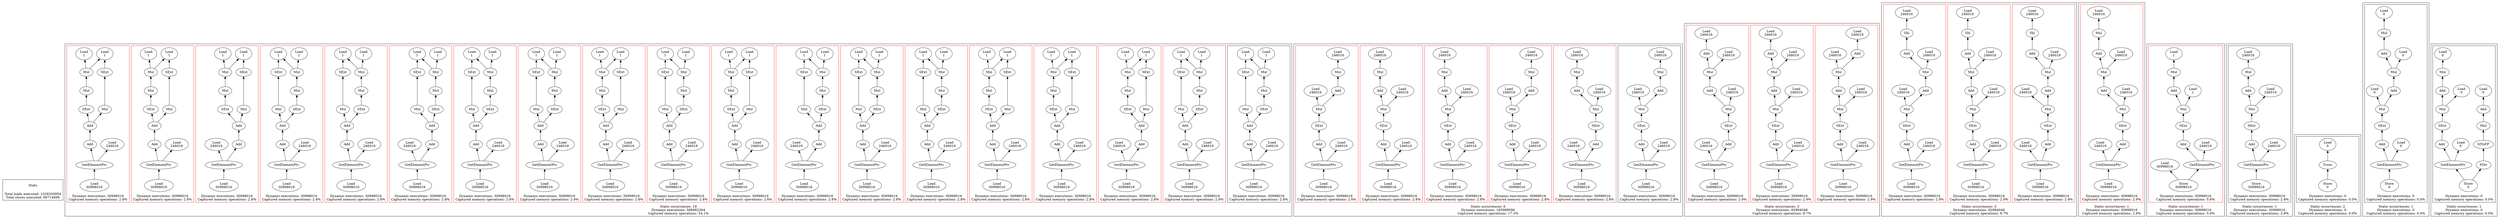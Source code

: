 strict digraph {
rankdir=BT
subgraph {
Stats [shape=plaintext]
cluster=true
label="Total loads executed: 1029330954\nTotal stores executed: 66714666"
}
subgraph {
subgraph {
"0_0_515" [label="Mul"]
"0_0_457" [label="SExt"]
"0_0_515" -> "0_0_457"
"0_0_625" [label="GetElementPtr"]
"0_0_624" [label="Add"]
"0_0_625" -> "0_0_624"
"0_0_474" [label="Mul"]
"0_0_436" [label="Mul"]
"0_0_474" -> "0_0_436"
"0_0_514" [label="Load\n246016"]
"0_0_625" -> "0_0_514"
{
rank=min
"0_0_626" [label="Load\n30998016"]
}
"0_0_626" -> "0_0_625"
"0_0_426" [label="Load\n1"]
"0_0_436" -> "0_0_426"
"0_0_516" [label="Add"]
"0_0_624" -> "0_0_516"
"0_0_483" [label="SExt"]
"0_0_483" -> "0_0_474"
"0_0_457" -> "0_0_426"
"0_0_516" -> "0_0_515"
"0_0_516" -> "0_0_483"
"0_0_423" [label="Load\n1"]
"0_0_436" -> "0_0_423"
cluster=true
label="Dynamic executions: 30998016\nCaptured memory operations: 2.8%"
}
subgraph {
"0_1_630" [label="Add"]
"0_1_524" [label="Add"]
"0_1_630" -> "0_1_524"
"0_1_523" [label="Mul"]
"0_1_458" [label="SExt"]
"0_1_523" -> "0_1_458"
"0_1_476" [label="Mul"]
"0_1_437" [label="Mul"]
"0_1_476" -> "0_1_437"
"0_1_486" [label="SExt"]
"0_1_524" -> "0_1_486"
"0_1_631" [label="GetElementPtr"]
"0_1_514" [label="Load\n246016"]
"0_1_631" -> "0_1_514"
"0_1_426" [label="Load\n1"]
"0_1_458" -> "0_1_426"
"0_1_631" -> "0_1_630"
"0_1_486" -> "0_1_476"
"0_1_423" [label="Load\n1"]
"0_1_437" -> "0_1_423"
{
rank=min
"0_1_632" [label="Load\n30998016"]
}
"0_1_632" -> "0_1_631"
"0_1_524" -> "0_1_523"
"0_1_437" -> "0_1_426"
cluster=true
label="Dynamic executions: 30998016\nCaptured memory operations: 2.8%"
color=red
}
subgraph {
"0_2_484" [label="SExt"]
"0_2_476" [label="Mul"]
"0_2_484" -> "0_2_476"
"0_2_640" [label="GetElementPtr"]
"0_2_514" [label="Load\n246016"]
"0_2_640" -> "0_2_514"
"0_2_515" [label="Mul"]
"0_2_457" [label="SExt"]
"0_2_515" -> "0_2_457"
"0_2_437" [label="Mul"]
"0_2_476" -> "0_2_437"
"0_2_639" [label="Add"]
"0_2_531" [label="Add"]
"0_2_639" -> "0_2_531"
"0_2_426" [label="Load\n1"]
"0_2_457" -> "0_2_426"
{
rank=min
"0_2_641" [label="Load\n30998016"]
}
"0_2_641" -> "0_2_640"
"0_2_531" -> "0_2_484"
"0_2_423" [label="Load\n1"]
"0_2_437" -> "0_2_423"
"0_2_640" -> "0_2_639"
"0_2_437" -> "0_2_426"
"0_2_531" -> "0_2_515"
cluster=true
label="Dynamic executions: 30998016\nCaptured memory operations: 2.8%"
color=red
}
subgraph {
"0_3_487" [label="SExt"]
"0_3_474" [label="Mul"]
"0_3_487" -> "0_3_474"
"0_3_540" [label="Add"]
"0_3_523" [label="Mul"]
"0_3_540" -> "0_3_523"
"0_3_646" [label="Add"]
"0_3_646" -> "0_3_540"
"0_3_458" [label="SExt"]
"0_3_523" -> "0_3_458"
"0_3_436" [label="Mul"]
"0_3_474" -> "0_3_436"
"0_3_647" [label="GetElementPtr"]
"0_3_514" [label="Load\n246016"]
"0_3_647" -> "0_3_514"
"0_3_426" [label="Load\n1"]
"0_3_458" -> "0_3_426"
"0_3_436" -> "0_3_426"
"0_3_423" [label="Load\n1"]
"0_3_436" -> "0_3_423"
"0_3_540" -> "0_3_487"
"0_3_647" -> "0_3_646"
{
rank=min
"0_3_648" [label="Load\n30998016"]
}
"0_3_648" -> "0_3_647"
cluster=true
label="Dynamic executions: 30998016\nCaptured memory operations: 2.8%"
color=red
}
subgraph {
"0_4_543" [label="Add"]
"0_4_480" [label="SExt"]
"0_4_543" -> "0_4_480"
"0_4_456" [label="SExt"]
"0_4_426" [label="Load\n1"]
"0_4_456" -> "0_4_426"
"0_4_474" [label="Mul"]
"0_4_436" [label="Mul"]
"0_4_474" -> "0_4_436"
"0_4_436" -> "0_4_426"
{
rank=min
"0_4_651" [label="Load\n30998016"]
}
"0_4_650" [label="GetElementPtr"]
"0_4_651" -> "0_4_650"
"0_4_649" [label="Add"]
"0_4_649" -> "0_4_543"
"0_4_542" [label="Mul"]
"0_4_543" -> "0_4_542"
"0_4_514" [label="Load\n246016"]
"0_4_650" -> "0_4_514"
"0_4_423" [label="Load\n1"]
"0_4_436" -> "0_4_423"
"0_4_542" -> "0_4_456"
"0_4_650" -> "0_4_649"
"0_4_480" -> "0_4_474"
cluster=true
label="Dynamic executions: 30998016\nCaptured memory operations: 2.8%"
color=red
}
subgraph {
"0_5_544" [label="Add"]
"0_5_523" [label="Mul"]
"0_5_544" -> "0_5_523"
"0_5_654" [label="GetElementPtr"]
"0_5_653" [label="Add"]
"0_5_654" -> "0_5_653"
"0_5_458" [label="SExt"]
"0_5_523" -> "0_5_458"
"0_5_479" [label="Mul"]
"0_5_441" [label="Mul"]
"0_5_479" -> "0_5_441"
"0_5_426" [label="Load\n1"]
"0_5_458" -> "0_5_426"
"0_5_488" [label="SExt"]
"0_5_544" -> "0_5_488"
"0_5_514" [label="Load\n246016"]
"0_5_654" -> "0_5_514"
{
rank=min
"0_5_655" [label="Load\n30998016"]
}
"0_5_655" -> "0_5_654"
"0_5_441" -> "0_5_426"
"0_5_653" -> "0_5_544"
"0_5_488" -> "0_5_479"
"0_5_423" [label="Load\n1"]
"0_5_441" -> "0_5_423"
cluster=true
label="Dynamic executions: 30998016\nCaptured memory operations: 2.8%"
color=red
}
subgraph {
"0_6_545" [label="Add"]
"0_6_542" [label="Mul"]
"0_6_545" -> "0_6_542"
"0_6_456" [label="SExt"]
"0_6_426" [label="Load\n1"]
"0_6_456" -> "0_6_426"
"0_6_481" [label="SExt"]
"0_6_545" -> "0_6_481"
"0_6_657" [label="Add"]
"0_6_657" -> "0_6_545"
"0_6_658" [label="GetElementPtr"]
"0_6_658" -> "0_6_657"
"0_6_479" [label="Mul"]
"0_6_481" -> "0_6_479"
"0_6_441" [label="Mul"]
"0_6_479" -> "0_6_441"
{
rank=min
"0_6_659" [label="Load\n30998016"]
}
"0_6_659" -> "0_6_658"
"0_6_441" -> "0_6_426"
"0_6_542" -> "0_6_456"
"0_6_514" [label="Load\n246016"]
"0_6_658" -> "0_6_514"
"0_6_423" [label="Load\n1"]
"0_6_441" -> "0_6_423"
cluster=true
label="Dynamic executions: 30998016\nCaptured memory operations: 2.8%"
color=red
}
subgraph {
"0_7_666" [label="GetElementPtr"]
"0_7_514" [label="Load\n246016"]
"0_7_666" -> "0_7_514"
"0_7_523" [label="Mul"]
"0_7_458" [label="SExt"]
"0_7_523" -> "0_7_458"
"0_7_476" [label="Mul"]
"0_7_437" [label="Mul"]
"0_7_476" -> "0_7_437"
"0_7_524" [label="Add"]
"0_7_486" [label="SExt"]
"0_7_524" -> "0_7_486"
"0_7_665" [label="Add"]
"0_7_665" -> "0_7_524"
"0_7_426" [label="Load\n1"]
"0_7_458" -> "0_7_426"
{
rank=min
"0_7_667" [label="Load\n30998016"]
}
"0_7_667" -> "0_7_666"
"0_7_486" -> "0_7_476"
"0_7_423" [label="Load\n1"]
"0_7_437" -> "0_7_423"
"0_7_524" -> "0_7_523"
"0_7_437" -> "0_7_426"
"0_7_666" -> "0_7_665"
cluster=true
label="Dynamic executions: 30998016\nCaptured memory operations: 2.8%"
color=red
}
subgraph {
"0_8_482" [label="SExt"]
"0_8_476" [label="Mul"]
"0_8_482" -> "0_8_476"
"0_8_456" [label="SExt"]
"0_8_426" [label="Load\n1"]
"0_8_456" -> "0_8_426"
"0_8_551" [label="Add"]
"0_8_551" -> "0_8_482"
"0_8_437" [label="Mul"]
"0_8_476" -> "0_8_437"
"0_8_669" [label="GetElementPtr"]
"0_8_668" [label="Add"]
"0_8_669" -> "0_8_668"
"0_8_514" [label="Load\n246016"]
"0_8_669" -> "0_8_514"
"0_8_668" -> "0_8_551"
"0_8_423" [label="Load\n1"]
"0_8_437" -> "0_8_423"
"0_8_542" [label="Mul"]
"0_8_542" -> "0_8_456"
{
rank=min
"0_8_670" [label="Load\n30998016"]
}
"0_8_670" -> "0_8_669"
"0_8_551" -> "0_8_542"
"0_8_437" -> "0_8_426"
cluster=true
label="Dynamic executions: 30998016\nCaptured memory operations: 2.8%"
color=red
}
subgraph {
"0_9_673" [label="Add"]
"0_9_524" [label="Add"]
"0_9_673" -> "0_9_524"
"0_9_523" [label="Mul"]
"0_9_458" [label="SExt"]
"0_9_523" -> "0_9_458"
"0_9_476" [label="Mul"]
"0_9_437" [label="Mul"]
"0_9_476" -> "0_9_437"
"0_9_486" [label="SExt"]
"0_9_524" -> "0_9_486"
{
rank=min
"0_9_675" [label="Load\n30998016"]
}
"0_9_674" [label="GetElementPtr"]
"0_9_675" -> "0_9_674"
"0_9_514" [label="Load\n246016"]
"0_9_674" -> "0_9_514"
"0_9_426" [label="Load\n1"]
"0_9_458" -> "0_9_426"
"0_9_674" -> "0_9_673"
"0_9_486" -> "0_9_476"
"0_9_423" [label="Load\n1"]
"0_9_437" -> "0_9_423"
"0_9_524" -> "0_9_523"
"0_9_437" -> "0_9_426"
cluster=true
label="Dynamic executions: 30998016\nCaptured memory operations: 2.8%"
color=red
}
subgraph {
"0_10_482" [label="SExt"]
"0_10_476" [label="Mul"]
"0_10_482" -> "0_10_476"
"0_10_456" [label="SExt"]
"0_10_426" [label="Load\n1"]
"0_10_456" -> "0_10_426"
"0_10_551" [label="Add"]
"0_10_551" -> "0_10_482"
"0_10_677" [label="Add"]
"0_10_677" -> "0_10_551"
"0_10_437" [label="Mul"]
"0_10_476" -> "0_10_437"
{
rank=min
"0_10_679" [label="Load\n30998016"]
}
"0_10_678" [label="GetElementPtr"]
"0_10_679" -> "0_10_678"
"0_10_678" -> "0_10_677"
"0_10_423" [label="Load\n1"]
"0_10_437" -> "0_10_423"
"0_10_514" [label="Load\n246016"]
"0_10_678" -> "0_10_514"
"0_10_542" [label="Mul"]
"0_10_542" -> "0_10_456"
"0_10_551" -> "0_10_542"
"0_10_437" -> "0_10_426"
cluster=true
label="Dynamic executions: 30998016\nCaptured memory operations: 2.8%"
color=red
}
subgraph {
"0_11_515" [label="Mul"]
"0_11_457" [label="SExt"]
"0_11_515" -> "0_11_457"
"0_11_474" [label="Mul"]
"0_11_436" [label="Mul"]
"0_11_474" -> "0_11_436"
"0_11_685" [label="Add"]
"0_11_516" [label="Add"]
"0_11_685" -> "0_11_516"
"0_11_426" [label="Load\n1"]
"0_11_436" -> "0_11_426"
"0_11_483" [label="SExt"]
"0_11_483" -> "0_11_474"
"0_11_457" -> "0_11_426"
"0_11_516" -> "0_11_515"
"0_11_516" -> "0_11_483"
{
rank=min
"0_11_687" [label="Load\n30998016"]
}
"0_11_686" [label="GetElementPtr"]
"0_11_687" -> "0_11_686"
"0_11_423" [label="Load\n1"]
"0_11_436" -> "0_11_423"
"0_11_514" [label="Load\n246016"]
"0_11_686" -> "0_11_514"
"0_11_686" -> "0_11_685"
cluster=true
label="Dynamic executions: 30998016\nCaptured memory operations: 2.8%"
color=red
}
subgraph {
"0_12_689" [label="GetElementPtr"]
"0_12_688" [label="Add"]
"0_12_689" -> "0_12_688"
"0_12_515" [label="Mul"]
"0_12_457" [label="SExt"]
"0_12_515" -> "0_12_457"
"0_12_558" [label="Add"]
"0_12_688" -> "0_12_558"
"0_12_514" [label="Load\n246016"]
"0_12_689" -> "0_12_514"
{
rank=min
"0_12_690" [label="Load\n30998016"]
}
"0_12_690" -> "0_12_689"
"0_12_479" [label="Mul"]
"0_12_441" [label="Mul"]
"0_12_479" -> "0_12_441"
"0_12_485" [label="SExt"]
"0_12_485" -> "0_12_479"
"0_12_558" -> "0_12_515"
"0_12_558" -> "0_12_485"
"0_12_426" [label="Load\n1"]
"0_12_457" -> "0_12_426"
"0_12_441" -> "0_12_426"
"0_12_423" [label="Load\n1"]
"0_12_441" -> "0_12_423"
cluster=true
label="Dynamic executions: 30998016\nCaptured memory operations: 2.8%"
color=red
}
subgraph {
"0_13_515" [label="Mul"]
"0_13_457" [label="SExt"]
"0_13_515" -> "0_13_457"
{
rank=min
"0_13_694" [label="Load\n30998016"]
}
"0_13_693" [label="GetElementPtr"]
"0_13_694" -> "0_13_693"
"0_13_474" [label="Mul"]
"0_13_436" [label="Mul"]
"0_13_474" -> "0_13_436"
"0_13_426" [label="Load\n1"]
"0_13_436" -> "0_13_426"
"0_13_514" [label="Load\n246016"]
"0_13_693" -> "0_13_514"
"0_13_483" [label="SExt"]
"0_13_483" -> "0_13_474"
"0_13_457" -> "0_13_426"
"0_13_516" [label="Add"]
"0_13_516" -> "0_13_515"
"0_13_516" -> "0_13_483"
"0_13_423" [label="Load\n1"]
"0_13_436" -> "0_13_423"
"0_13_692" [label="Add"]
"0_13_692" -> "0_13_516"
"0_13_693" -> "0_13_692"
cluster=true
label="Dynamic executions: 30998016\nCaptured memory operations: 2.8%"
color=red
}
subgraph {
"0_14_515" [label="Mul"]
"0_14_457" [label="SExt"]
"0_14_515" -> "0_14_457"
"0_14_696" [label="Add"]
"0_14_558" [label="Add"]
"0_14_696" -> "0_14_558"
{
rank=min
"0_14_698" [label="Load\n30998016"]
}
"0_14_697" [label="GetElementPtr"]
"0_14_698" -> "0_14_697"
"0_14_514" [label="Load\n246016"]
"0_14_697" -> "0_14_514"
"0_14_479" [label="Mul"]
"0_14_441" [label="Mul"]
"0_14_479" -> "0_14_441"
"0_14_485" [label="SExt"]
"0_14_485" -> "0_14_479"
"0_14_558" -> "0_14_515"
"0_14_558" -> "0_14_485"
"0_14_426" [label="Load\n1"]
"0_14_457" -> "0_14_426"
"0_14_441" -> "0_14_426"
"0_14_423" [label="Load\n1"]
"0_14_441" -> "0_14_423"
"0_14_697" -> "0_14_696"
cluster=true
label="Dynamic executions: 30998016\nCaptured memory operations: 2.8%"
color=red
}
subgraph {
"0_15_515" [label="Mul"]
"0_15_457" [label="SExt"]
"0_15_515" -> "0_15_457"
{
rank=min
"0_15_706" [label="Load\n30998016"]
}
"0_15_705" [label="GetElementPtr"]
"0_15_706" -> "0_15_705"
"0_15_479" [label="Mul"]
"0_15_441" [label="Mul"]
"0_15_479" -> "0_15_441"
"0_15_558" [label="Add"]
"0_15_558" -> "0_15_515"
"0_15_704" [label="Add"]
"0_15_705" -> "0_15_704"
"0_15_485" [label="SExt"]
"0_15_485" -> "0_15_479"
"0_15_558" -> "0_15_485"
"0_15_426" [label="Load\n1"]
"0_15_457" -> "0_15_426"
"0_15_441" -> "0_15_426"
"0_15_514" [label="Load\n246016"]
"0_15_705" -> "0_15_514"
"0_15_704" -> "0_15_558"
"0_15_423" [label="Load\n1"]
"0_15_441" -> "0_15_423"
cluster=true
label="Dynamic executions: 30998016\nCaptured memory operations: 2.8%"
color=red
}
subgraph {
"0_16_482" [label="SExt"]
"0_16_476" [label="Mul"]
"0_16_482" -> "0_16_476"
"0_16_456" [label="SExt"]
"0_16_426" [label="Load\n1"]
"0_16_456" -> "0_16_426"
"0_16_551" [label="Add"]
"0_16_551" -> "0_16_482"
"0_16_437" [label="Mul"]
"0_16_476" -> "0_16_437"
"0_16_712" [label="GetElementPtr"]
"0_16_514" [label="Load\n246016"]
"0_16_712" -> "0_16_514"
{
rank=min
"0_16_713" [label="Load\n30998016"]
}
"0_16_713" -> "0_16_712"
"0_16_711" [label="Add"]
"0_16_712" -> "0_16_711"
"0_16_711" -> "0_16_551"
"0_16_423" [label="Load\n1"]
"0_16_437" -> "0_16_423"
"0_16_542" [label="Mul"]
"0_16_542" -> "0_16_456"
"0_16_551" -> "0_16_542"
"0_16_437" -> "0_16_426"
cluster=true
label="Dynamic executions: 30998016\nCaptured memory operations: 2.8%"
color=red
}
subgraph {
"0_17_484" [label="SExt"]
"0_17_476" [label="Mul"]
"0_17_484" -> "0_17_476"
"0_17_515" [label="Mul"]
"0_17_457" [label="SExt"]
"0_17_515" -> "0_17_457"
"0_17_437" [label="Mul"]
"0_17_476" -> "0_17_437"
"0_17_718" [label="Add"]
"0_17_531" [label="Add"]
"0_17_718" -> "0_17_531"
"0_17_719" [label="GetElementPtr"]
"0_17_514" [label="Load\n246016"]
"0_17_719" -> "0_17_514"
{
rank=min
"0_17_720" [label="Load\n30998016"]
}
"0_17_720" -> "0_17_719"
"0_17_426" [label="Load\n1"]
"0_17_457" -> "0_17_426"
"0_17_531" -> "0_17_484"
"0_17_423" [label="Load\n1"]
"0_17_437" -> "0_17_423"
"0_17_719" -> "0_17_718"
"0_17_437" -> "0_17_426"
"0_17_531" -> "0_17_515"
cluster=true
label="Dynamic executions: 30998016\nCaptured memory operations: 2.8%"
color=red
}
subgraph {
"0_18_484" [label="SExt"]
"0_18_476" [label="Mul"]
"0_18_484" -> "0_18_476"
"0_18_515" [label="Mul"]
"0_18_457" [label="SExt"]
"0_18_515" -> "0_18_457"
"0_18_437" [label="Mul"]
"0_18_476" -> "0_18_437"
"0_18_426" [label="Load\n1"]
"0_18_457" -> "0_18_426"
"0_18_531" [label="Add"]
"0_18_531" -> "0_18_484"
"0_18_423" [label="Load\n1"]
"0_18_437" -> "0_18_423"
"0_18_729" [label="Add"]
"0_18_729" -> "0_18_531"
{
rank=min
"0_18_731" [label="Load\n30998016"]
}
"0_18_730" [label="GetElementPtr"]
"0_18_731" -> "0_18_730"
"0_18_730" -> "0_18_729"
"0_18_514" [label="Load\n246016"]
"0_18_730" -> "0_18_514"
"0_18_437" -> "0_18_426"
"0_18_531" -> "0_18_515"
cluster=true
label="Dynamic executions: 30998016\nCaptured memory operations: 2.8%"
color=red
}
cluster=true
label="Static occurrences: 19\nDynamic executions: 588962304\nCaptured memory operations: 54.1%"
}
subgraph {
subgraph {
"1_0_513" [label="Mul"]
"1_0_509" [label="Load\n246016"]
"1_0_513" -> "1_0_509"
"1_0_621" [label="Add"]
"1_0_605" [label="SExt"]
"1_0_621" -> "1_0_605"
"1_0_622" [label="GetElementPtr"]
"1_0_506" [label="Load\n246016"]
"1_0_622" -> "1_0_506"
"1_0_510" [label="Mul"]
"1_0_508" [label="Load\n246016"]
"1_0_510" -> "1_0_508"
"1_0_605" -> "1_0_513"
{
rank=min
"1_0_623" [label="Load\n30998016"]
}
"1_0_623" -> "1_0_622"
"1_0_512" [label="Add"]
"1_0_512" -> "1_0_510"
"1_0_622" -> "1_0_621"
"1_0_513" -> "1_0_512"
cluster=true
label="Dynamic executions: 30998016\nCaptured memory operations: 2.8%"
}
subgraph {
"1_1_644" [label="GetElementPtr"]
"1_1_532" [label="Load\n246016"]
"1_1_644" -> "1_1_532"
"1_1_539" [label="Mul"]
"1_1_538" [label="Add"]
"1_1_539" -> "1_1_538"
"1_1_536" [label="Mul"]
"1_1_534" [label="Load\n246016"]
"1_1_536" -> "1_1_534"
"1_1_535" [label="Load\n246016"]
"1_1_539" -> "1_1_535"
"1_1_643" [label="Add"]
"1_1_644" -> "1_1_643"
"1_1_538" -> "1_1_536"
{
rank=min
"1_1_645" [label="Load\n30998016"]
}
"1_1_645" -> "1_1_644"
"1_1_608" [label="SExt"]
"1_1_608" -> "1_1_539"
"1_1_643" -> "1_1_608"
cluster=true
label="Dynamic executions: 30998016\nCaptured memory operations: 2.8%"
color=red
}
subgraph {
"1_2_563" [label="Mul"]
"1_2_561" [label="Load\n246016"]
"1_2_563" -> "1_2_561"
"1_2_566" [label="Mul"]
"1_2_562" [label="Load\n246016"]
"1_2_566" -> "1_2_562"
"1_2_565" [label="Add"]
"1_2_565" -> "1_2_563"
"1_2_611" [label="SExt"]
"1_2_611" -> "1_2_566"
"1_2_702" [label="GetElementPtr"]
"1_2_701" [label="Add"]
"1_2_702" -> "1_2_701"
"1_2_566" -> "1_2_565"
"1_2_701" -> "1_2_611"
"1_2_559" [label="Load\n246016"]
"1_2_702" -> "1_2_559"
{
rank=min
"1_2_703" [label="Load\n30998016"]
}
"1_2_703" -> "1_2_702"
cluster=true
label="Dynamic executions: 30998016\nCaptured memory operations: 2.8%"
color=red
}
subgraph {
{
rank=min
"1_3_724" [label="Load\n30998016"]
}
"1_3_723" [label="GetElementPtr"]
"1_3_724" -> "1_3_723"
"1_3_581" [label="Mul"]
"1_3_579" [label="Load\n246016"]
"1_3_581" -> "1_3_579"
"1_3_583" [label="Add"]
"1_3_583" -> "1_3_581"
"1_3_722" [label="Add"]
"1_3_614" [label="SExt"]
"1_3_722" -> "1_3_614"
"1_3_723" -> "1_3_722"
"1_3_584" [label="Mul"]
"1_3_584" -> "1_3_583"
"1_3_580" [label="Load\n246016"]
"1_3_584" -> "1_3_580"
"1_3_578" [label="Load\n246016"]
"1_3_723" -> "1_3_578"
"1_3_614" -> "1_3_584"
cluster=true
label="Dynamic executions: 30998016\nCaptured memory operations: 2.8%"
color=red
}
subgraph {
"1_4_735" [label="GetElementPtr"]
"1_4_734" [label="Add"]
"1_4_735" -> "1_4_734"
{
rank=min
"1_4_736" [label="Load\n30998016"]
}
"1_4_736" -> "1_4_735"
"1_4_597" [label="Mul"]
"1_4_596" [label="Add"]
"1_4_597" -> "1_4_596"
"1_4_591" [label="Load\n246016"]
"1_4_735" -> "1_4_591"
"1_4_616" [label="SExt"]
"1_4_616" -> "1_4_597"
"1_4_593" [label="Load\n246016"]
"1_4_597" -> "1_4_593"
"1_4_734" -> "1_4_616"
"1_4_594" [label="Mul"]
"1_4_596" -> "1_4_594"
"1_4_592" [label="Load\n246016"]
"1_4_594" -> "1_4_592"
cluster=true
label="Dynamic executions: 30998016\nCaptured memory operations: 2.8%"
color=red
}
subgraph {
"1_5_766" [label="Mul"]
"1_5_762" [label="Load\n246016"]
"1_5_766" -> "1_5_762"
"1_5_765" [label="Add"]
"1_5_763" [label="Mul"]
"1_5_765" -> "1_5_763"
{
rank=min
"1_5_777" [label="Load\n30998016"]
}
"1_5_776" [label="GetElementPtr"]
"1_5_777" -> "1_5_776"
"1_5_761" [label="Load\n246016"]
"1_5_763" -> "1_5_761"
"1_5_771" [label="SExt"]
"1_5_771" -> "1_5_766"
"1_5_766" -> "1_5_765"
"1_5_775" [label="Add"]
"1_5_776" -> "1_5_775"
"1_5_760" [label="Load\n246016"]
"1_5_776" -> "1_5_760"
"1_5_775" -> "1_5_771"
cluster=true
label="Dynamic executions: 30998016\nCaptured memory operations: 2.8%"
color=red
}
cluster=true
label="Static occurrences: 6\nDynamic executions: 185988096\nCaptured memory operations: 17.3%"
}
subgraph {
subgraph {
"2_0_518" [label="Mul"]
"2_0_508" [label="Load\n246016"]
"2_0_518" -> "2_0_508"
"2_0_517" [label="Add"]
"2_0_518" -> "2_0_517"
"2_0_520" [label="Add"]
"2_0_520" -> "2_0_518"
"2_0_521" [label="Mul"]
"2_0_509" [label="Load\n246016"]
"2_0_521" -> "2_0_509"
"2_0_606" [label="SExt"]
"2_0_606" -> "2_0_521"
{
rank=min
"2_0_629" [label="Load\n30998016"]
}
"2_0_628" [label="GetElementPtr"]
"2_0_629" -> "2_0_628"
"2_0_521" -> "2_0_520"
"2_0_627" [label="Add"]
"2_0_627" -> "2_0_606"
"2_0_507" [label="Load\n246016"]
"2_0_517" -> "2_0_507"
"2_0_506" [label="Load\n246016"]
"2_0_628" -> "2_0_506"
"2_0_628" -> "2_0_627"
cluster=true
label="Dynamic executions: 30998016\nCaptured memory operations: 2.9%"
color=red
}
subgraph {
"2_1_609" [label="SExt"]
"2_1_550" [label="Mul"]
"2_1_609" -> "2_1_550"
"2_1_663" [label="GetElementPtr"]
"2_1_662" [label="Add"]
"2_1_663" -> "2_1_662"
{
rank=min
"2_1_664" [label="Load\n30998016"]
}
"2_1_664" -> "2_1_663"
"2_1_662" -> "2_1_609"
"2_1_549" [label="Add"]
"2_1_550" -> "2_1_549"
"2_1_547" [label="Mul"]
"2_1_546" [label="Add"]
"2_1_547" -> "2_1_546"
"2_1_549" -> "2_1_547"
"2_1_532" [label="Load\n246016"]
"2_1_663" -> "2_1_532"
"2_1_534" [label="Load\n246016"]
"2_1_547" -> "2_1_534"
"2_1_535" [label="Load\n246016"]
"2_1_550" -> "2_1_535"
"2_1_533" [label="Load\n246016"]
"2_1_546" -> "2_1_533"
cluster=true
label="Dynamic executions: 30998016\nCaptured memory operations: 2.9%"
color=red
}
subgraph {
"2_2_709" [label="GetElementPtr"]
"2_2_559" [label="Load\n246016"]
"2_2_709" -> "2_2_559"
"2_2_708" [label="Add"]
"2_2_709" -> "2_2_708"
"2_2_568" [label="Mul"]
"2_2_567" [label="Add"]
"2_2_568" -> "2_2_567"
"2_2_561" [label="Load\n246016"]
"2_2_568" -> "2_2_561"
{
rank=min
"2_2_710" [label="Load\n30998016"]
}
"2_2_710" -> "2_2_709"
"2_2_571" [label="Mul"]
"2_2_570" [label="Add"]
"2_2_571" -> "2_2_570"
"2_2_560" [label="Load\n246016"]
"2_2_567" -> "2_2_560"
"2_2_612" [label="SExt"]
"2_2_612" -> "2_2_571"
"2_2_562" [label="Load\n246016"]
"2_2_571" -> "2_2_562"
"2_2_570" -> "2_2_568"
"2_2_708" -> "2_2_612"
cluster=true
label="Dynamic executions: 30998016\nCaptured memory operations: 2.9%"
color=red
}
cluster=true
label="Static occurrences: 3\nDynamic executions: 92994048\nCaptured memory operations: 8.7%"
}
subgraph {
subgraph {
"3_0_526" [label="Add"]
"3_0_525" [label="Shl"]
"3_0_526" -> "3_0_525"
"3_0_636" [label="GetElementPtr"]
"3_0_506" [label="Load\n246016"]
"3_0_636" -> "3_0_506"
"3_0_607" [label="SExt"]
"3_0_530" [label="Mul"]
"3_0_607" -> "3_0_530"
"3_0_527" [label="Mul"]
"3_0_508" [label="Load\n246016"]
"3_0_527" -> "3_0_508"
"3_0_509" [label="Load\n246016"]
"3_0_530" -> "3_0_509"
"3_0_527" -> "3_0_526"
"3_0_529" [label="Add"]
"3_0_530" -> "3_0_529"
{
rank=min
"3_0_637" [label="Load\n30998016"]
}
"3_0_637" -> "3_0_636"
"3_0_635" [label="Add"]
"3_0_635" -> "3_0_607"
"3_0_507" [label="Load\n246016"]
"3_0_525" -> "3_0_507"
"3_0_636" -> "3_0_635"
"3_0_529" -> "3_0_527"
cluster=true
label="Dynamic executions: 30998016\nCaptured memory operations: 2.9%"
color=red
}
subgraph {
"3_1_554" [label="Mul"]
"3_1_553" [label="Add"]
"3_1_554" -> "3_1_553"
"3_1_682" [label="Add"]
"3_1_610" [label="SExt"]
"3_1_682" -> "3_1_610"
"3_1_552" [label="Shl"]
"3_1_553" -> "3_1_552"
"3_1_557" [label="Mul"]
"3_1_556" [label="Add"]
"3_1_557" -> "3_1_556"
"3_1_610" -> "3_1_557"
{
rank=min
"3_1_684" [label="Load\n30998016"]
}
"3_1_683" [label="GetElementPtr"]
"3_1_684" -> "3_1_683"
"3_1_534" [label="Load\n246016"]
"3_1_554" -> "3_1_534"
"3_1_535" [label="Load\n246016"]
"3_1_557" -> "3_1_535"
"3_1_532" [label="Load\n246016"]
"3_1_683" -> "3_1_532"
"3_1_556" -> "3_1_554"
"3_1_683" -> "3_1_682"
"3_1_533" [label="Load\n246016"]
"3_1_552" -> "3_1_533"
cluster=true
label="Dynamic executions: 30998016\nCaptured memory operations: 2.9%"
color=red
}
subgraph {
"3_2_715" [label="Add"]
"3_2_613" [label="SExt"]
"3_2_715" -> "3_2_613"
{
rank=min
"3_2_717" [label="Load\n30998016"]
}
"3_2_716" [label="GetElementPtr"]
"3_2_717" -> "3_2_716"
"3_2_574" [label="Mul"]
"3_2_573" [label="Add"]
"3_2_574" -> "3_2_573"
"3_2_577" [label="Mul"]
"3_2_613" -> "3_2_577"
"3_2_716" -> "3_2_715"
"3_2_572" [label="Shl"]
"3_2_573" -> "3_2_572"
"3_2_561" [label="Load\n246016"]
"3_2_574" -> "3_2_561"
"3_2_562" [label="Load\n246016"]
"3_2_577" -> "3_2_562"
"3_2_576" [label="Add"]
"3_2_576" -> "3_2_574"
"3_2_559" [label="Load\n246016"]
"3_2_716" -> "3_2_559"
"3_2_560" [label="Load\n246016"]
"3_2_572" -> "3_2_560"
"3_2_577" -> "3_2_576"
cluster=true
label="Dynamic executions: 30998016\nCaptured memory operations: 2.9%"
color=red
}
cluster=true
label="Static occurrences: 3\nDynamic executions: 92994048\nCaptured memory operations: 8.7%"
}
subgraph {
subgraph {
{
rank=min
"4_0_728" [label="Load\n30998016"]
}
"4_0_727" [label="GetElementPtr"]
"4_0_728" -> "4_0_727"
"4_0_585" [label="Mul"]
"4_0_507" [label="Load\n246016"]
"4_0_585" -> "4_0_507"
"4_0_506" [label="Load\n246016"]
"4_0_727" -> "4_0_506"
"4_0_590" [label="Mul"]
"4_0_589" [label="Add"]
"4_0_590" -> "4_0_589"
"4_0_587" [label="Mul"]
"4_0_586" [label="Add"]
"4_0_587" -> "4_0_586"
"4_0_726" [label="Add"]
"4_0_615" [label="SExt"]
"4_0_726" -> "4_0_615"
"4_0_586" -> "4_0_585"
"4_0_615" -> "4_0_590"
"4_0_508" [label="Load\n246016"]
"4_0_587" -> "4_0_508"
"4_0_589" -> "4_0_587"
"4_0_509" [label="Load\n246016"]
"4_0_590" -> "4_0_509"
"4_0_727" -> "4_0_726"
cluster=true
label="Dynamic executions: 30998016\nCaptured memory operations: 2.9%"
color=red
}
cluster=true
label="Static occurrences: 1\nDynamic executions: 30998016\nCaptured memory operations: 2.9%"
}
subgraph {
subgraph {
{
rank=min
"5_0_780" [label="Store\n30998016"]
}
"5_0_777" [label="Load\n30998016"]
"5_0_780" -> "5_0_777"
"5_0_779" [label="GetElementPtr"]
"5_0_778" [label="Add"]
"5_0_779" -> "5_0_778"
"5_0_780" -> "5_0_779"
"5_0_770" [label="Mul"]
"5_0_769" [label="Add"]
"5_0_770" -> "5_0_769"
"5_0_756" [label="Mul"]
"5_0_423" [label="Load\n1"]
"5_0_756" -> "5_0_423"
"5_0_772" [label="SExt"]
"5_0_778" -> "5_0_772"
"5_0_767" [label="Load\n246016"]
"5_0_779" -> "5_0_767"
"5_0_772" -> "5_0_770"
"5_0_769" -> "5_0_756"
"5_0_426" [label="Load\n1"]
"5_0_770" -> "5_0_426"
cluster=true
label="Dynamic executions: 30998016\nCaptured memory operations: 5.6%"
color=red
}
cluster=true
label="Static occurrences: 1\nDynamic executions: 30998016\nCaptured memory operations: 5.6%"
}
subgraph {
subgraph {
"6_0_742" [label="GetElementPtr"]
"6_0_741" [label="Add"]
"6_0_742" -> "6_0_741"
{
rank=min
"6_0_743" [label="Store\n30998016"]
}
"6_0_743" -> "6_0_742"
"6_0_598" [label="Load\n246016"]
"6_0_742" -> "6_0_598"
"6_0_604" [label="Mul"]
"6_0_603" [label="Add"]
"6_0_604" -> "6_0_603"
"6_0_617" [label="SExt"]
"6_0_617" -> "6_0_604"
"6_0_600" [label="Load\n246016"]
"6_0_604" -> "6_0_600"
"6_0_601" [label="Mul"]
"6_0_603" -> "6_0_601"
"6_0_599" [label="Load\n246016"]
"6_0_601" -> "6_0_599"
"6_0_741" -> "6_0_617"
cluster=true
label="Dynamic executions: 30998016\nCaptured memory operations: 2.8%"
}
cluster=true
label="Static occurrences: 1\nDynamic executions: 30998016\nCaptured memory operations: 2.8%"
}
subgraph {
subgraph {
{
rank=min
"7_0_869" [label="Store\n0"]
}
"7_0_868" [label="Trunc"]
"7_0_869" -> "7_0_868"
"7_0_866" [label="Load\n0"]
"7_0_868" -> "7_0_866"
cluster=true
label="Dynamic executions: 0\nCaptured memory operations: 0.0%"
}
cluster=true
label="Static occurrences: 2\nDynamic executions: 0\nCaptured memory operations: 0.0%"
}
subgraph {
subgraph {
"8_0_386" [label="Mul"]
"8_0_379" [label="Load\n0"]
"8_0_386" -> "8_0_379"
"8_0_403" [label="SExt"]
"8_0_402" [label="Mul"]
"8_0_403" -> "8_0_402"
"8_0_406" [label="Add"]
"8_0_406" -> "8_0_403"
"8_0_391" [label="Load\n0"]
"8_0_402" -> "8_0_391"
"8_0_407" [label="GetElementPtr"]
"8_0_407" -> "8_0_406"
"8_0_394" [label="Mul"]
"8_0_393" [label="Add"]
"8_0_394" -> "8_0_393"
"8_0_393" -> "8_0_386"
"8_0_399" [label="Load\n0"]
"8_0_407" -> "8_0_399"
"8_0_401" [label="Add"]
"8_0_401" -> "8_0_394"
"8_0_383" [label="Load\n0"]
"8_0_394" -> "8_0_383"
"8_0_402" -> "8_0_401"
{
rank=min
"8_0_408" [label="Store\n0"]
}
"8_0_408" -> "8_0_407"
cluster=true
label="Dynamic executions: 0\nCaptured memory operations: 0.0%"
}
cluster=true
label="Static occurrences: 1\nDynamic executions: 0\nCaptured memory operations: 0.0%"
}
subgraph {
subgraph {
"9_0_366" [label="GetElementPtr"]
"9_0_365" [label="Add"]
"9_0_366" -> "9_0_365"
{
rank=min
"9_0_367" [label="Store\n0"]
}
"9_0_352" [label="FDiv"]
"9_0_367" -> "9_0_352"
"9_0_367" -> "9_0_366"
"9_0_342" [label="Mul"]
"9_0_341" [label="Add"]
"9_0_342" -> "9_0_341"
"9_0_362" [label="SExt"]
"9_0_361" [label="Mul"]
"9_0_362" -> "9_0_361"
"9_0_334" [label="Load\n0"]
"9_0_341" -> "9_0_334"
"9_0_353" [label="Mul"]
"9_0_338" [label="Load\n0"]
"9_0_353" -> "9_0_338"
"9_0_343" [label="SIToFP"]
"9_0_352" -> "9_0_343"
"9_0_343" -> "9_0_342"
"9_0_360" [label="Add"]
"9_0_360" -> "9_0_353"
"9_0_358" [label="Load\n0"]
"9_0_366" -> "9_0_358"
"9_0_348" [label="Load\n0"]
"9_0_361" -> "9_0_348"
"9_0_361" -> "9_0_360"
"9_0_365" -> "9_0_362"
cluster=true
label="Dynamic executions: 0\nCaptured memory operations: 0.0%"
}
cluster=true
label="Static occurrences: 1\nDynamic executions: 0\nCaptured memory operations: 0.0%"
}
}
